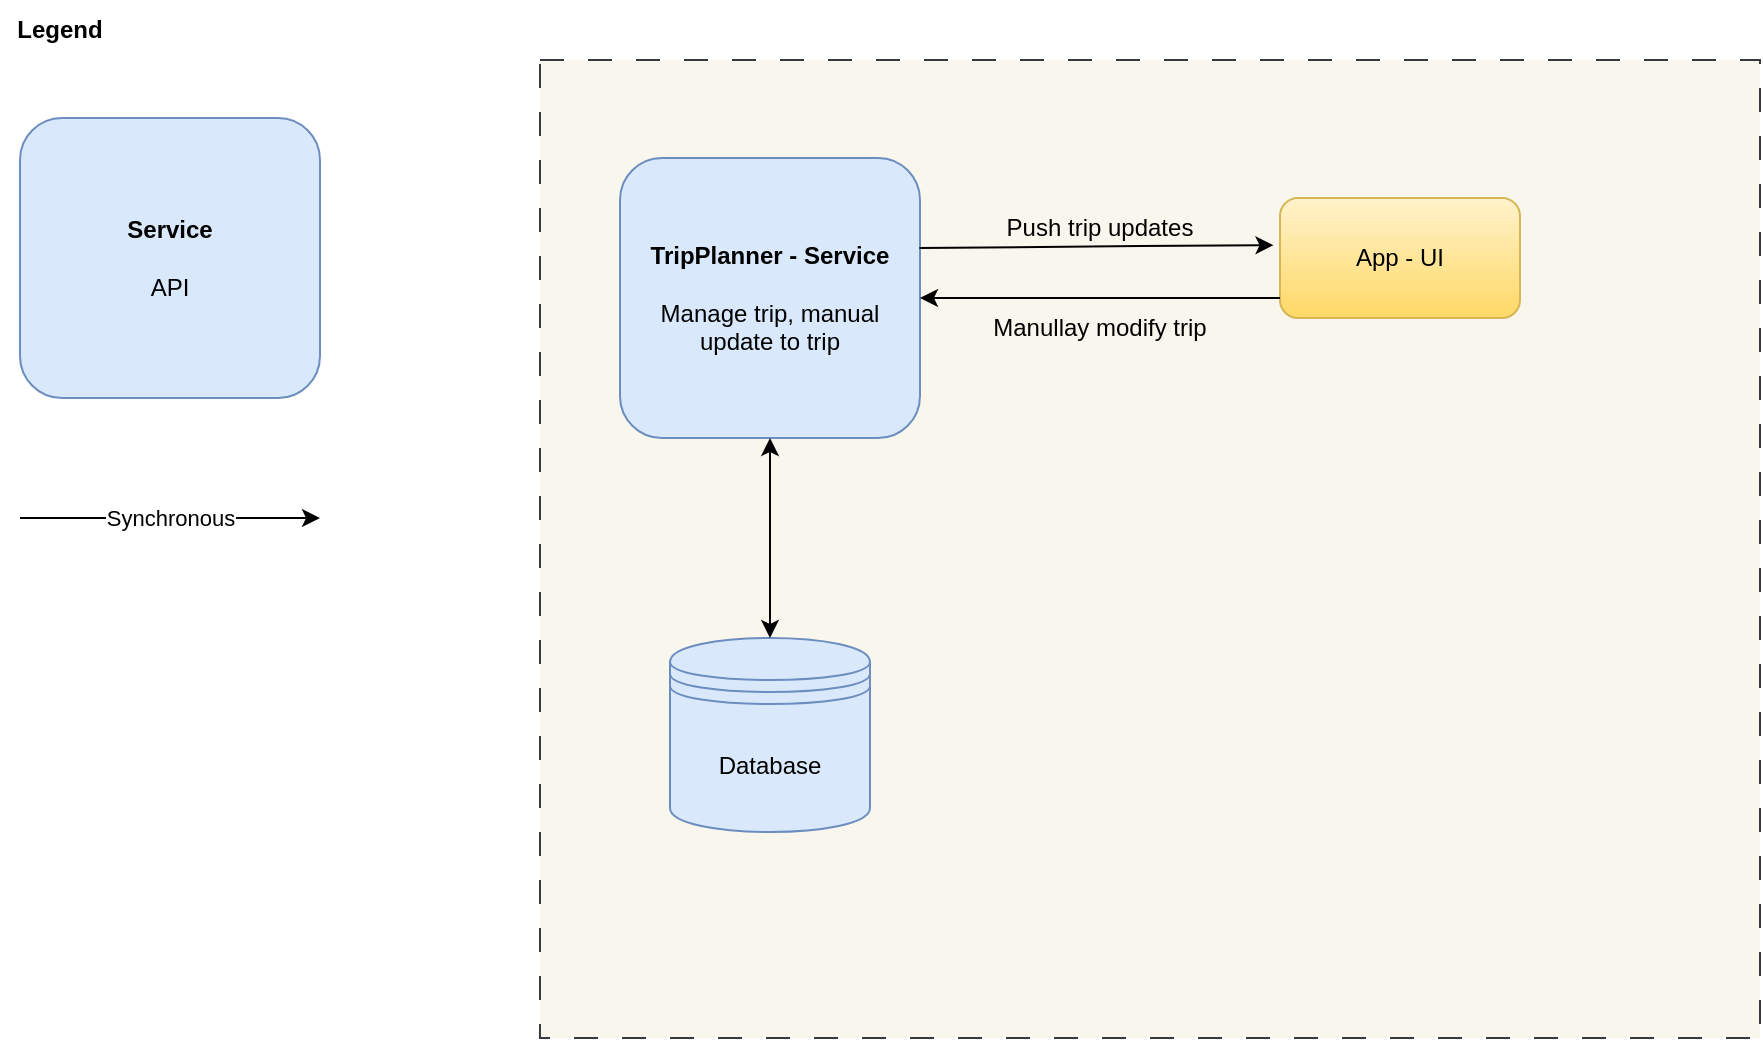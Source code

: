 <mxfile version="21.6.5" type="device">
  <diagram name="Page-1" id="cAq6vnLx0bE8Wlsk_2gG">
    <mxGraphModel dx="1036" dy="606" grid="1" gridSize="10" guides="1" tooltips="1" connect="1" arrows="1" fold="1" page="1" pageScale="1" pageWidth="827" pageHeight="1169" math="0" shadow="0">
      <root>
        <mxCell id="0" />
        <mxCell id="1" parent="0" />
        <mxCell id="TSXv2KhH4z5qyNwgScqC-1" value="" style="rounded=0;whiteSpace=wrap;html=1;dashed=1;dashPattern=12 12;fillColor=#f9f7ed;strokeColor=#36393d;" parent="1" vertex="1">
          <mxGeometry x="310" y="41" width="610" height="489" as="geometry" />
        </mxCell>
        <mxCell id="TSXv2KhH4z5qyNwgScqC-2" value="&lt;b&gt;TripPlanner - Service&lt;/b&gt;&lt;br&gt;&lt;br&gt;Manage trip, manual update to trip" style="rounded=1;whiteSpace=wrap;html=1;fillColor=#dae8fc;strokeColor=#6c8ebf;fontStyle=0" parent="1" vertex="1">
          <mxGeometry x="350" y="90" width="150" height="140" as="geometry" />
        </mxCell>
        <mxCell id="TSXv2KhH4z5qyNwgScqC-3" value="Database" style="shape=datastore;whiteSpace=wrap;html=1;fillColor=#dae8fc;strokeColor=#6c8ebf;" parent="1" vertex="1">
          <mxGeometry x="375" y="330" width="100" height="97" as="geometry" />
        </mxCell>
        <mxCell id="TSXv2KhH4z5qyNwgScqC-13" value="&lt;b&gt;Service&lt;/b&gt;&lt;br&gt;&lt;br&gt;API" style="rounded=1;whiteSpace=wrap;html=1;fillColor=#dae8fc;strokeColor=#6c8ebf;fontStyle=0" parent="1" vertex="1">
          <mxGeometry x="50" y="70" width="150" height="140" as="geometry" />
        </mxCell>
        <mxCell id="TSXv2KhH4z5qyNwgScqC-14" value="Synchronous" style="endArrow=classic;html=1;rounded=0;" parent="1" edge="1">
          <mxGeometry width="50" height="50" relative="1" as="geometry">
            <mxPoint x="50" y="270" as="sourcePoint" />
            <mxPoint x="200" y="270" as="targetPoint" />
          </mxGeometry>
        </mxCell>
        <mxCell id="TSXv2KhH4z5qyNwgScqC-15" value="Legend" style="text;html=1;strokeColor=none;fillColor=none;align=center;verticalAlign=middle;whiteSpace=wrap;rounded=0;fontStyle=1" parent="1" vertex="1">
          <mxGeometry x="40" y="11" width="60" height="30" as="geometry" />
        </mxCell>
        <mxCell id="TSXv2KhH4z5qyNwgScqC-16" value="" style="endArrow=classic;startArrow=classic;html=1;rounded=0;exitX=0.5;exitY=0;exitDx=0;exitDy=0;entryX=0.5;entryY=1;entryDx=0;entryDy=0;" parent="1" source="TSXv2KhH4z5qyNwgScqC-3" target="TSXv2KhH4z5qyNwgScqC-2" edge="1">
          <mxGeometry width="50" height="50" relative="1" as="geometry">
            <mxPoint x="375" y="240" as="sourcePoint" />
            <mxPoint x="425" y="190" as="targetPoint" />
          </mxGeometry>
        </mxCell>
        <mxCell id="TSXv2KhH4z5qyNwgScqC-19" value="App - UI" style="rounded=1;whiteSpace=wrap;html=1;fillColor=#fff2cc;strokeColor=#d6b656;gradientColor=#ffd966;" parent="1" vertex="1">
          <mxGeometry x="680" y="110" width="120" height="60" as="geometry" />
        </mxCell>
        <mxCell id="TSXv2KhH4z5qyNwgScqC-20" value="" style="endArrow=classic;html=1;rounded=0;entryX=-0.027;entryY=0.643;entryDx=0;entryDy=0;exitX=0.311;exitY=0.223;exitDx=0;exitDy=0;exitPerimeter=0;entryPerimeter=0;" parent="1" edge="1">
          <mxGeometry width="50" height="50" relative="1" as="geometry">
            <mxPoint x="499.71" y="135.047" as="sourcePoint" />
            <mxPoint x="676.76" y="133.58" as="targetPoint" />
            <Array as="points">
              <mxPoint x="610" y="134" />
            </Array>
          </mxGeometry>
        </mxCell>
        <mxCell id="TSXv2KhH4z5qyNwgScqC-21" value="Push trip updates" style="text;html=1;strokeColor=none;fillColor=none;align=center;verticalAlign=middle;whiteSpace=wrap;rounded=0;" parent="1" vertex="1">
          <mxGeometry x="530" y="110" width="120" height="30" as="geometry" />
        </mxCell>
        <mxCell id="TSXv2KhH4z5qyNwgScqC-22" value="Manullay modify trip" style="text;html=1;strokeColor=none;fillColor=none;align=center;verticalAlign=middle;whiteSpace=wrap;rounded=0;" parent="1" vertex="1">
          <mxGeometry x="530" y="160" width="120" height="30" as="geometry" />
        </mxCell>
        <mxCell id="TSXv2KhH4z5qyNwgScqC-28" value="" style="endArrow=classic;html=1;rounded=0;entryX=1;entryY=0.5;entryDx=0;entryDy=0;" parent="1" target="TSXv2KhH4z5qyNwgScqC-2" edge="1">
          <mxGeometry width="50" height="50" relative="1" as="geometry">
            <mxPoint x="660" y="160" as="sourcePoint" />
            <mxPoint x="500" y="170" as="targetPoint" />
            <Array as="points">
              <mxPoint x="680" y="160" />
            </Array>
          </mxGeometry>
        </mxCell>
      </root>
    </mxGraphModel>
  </diagram>
</mxfile>
